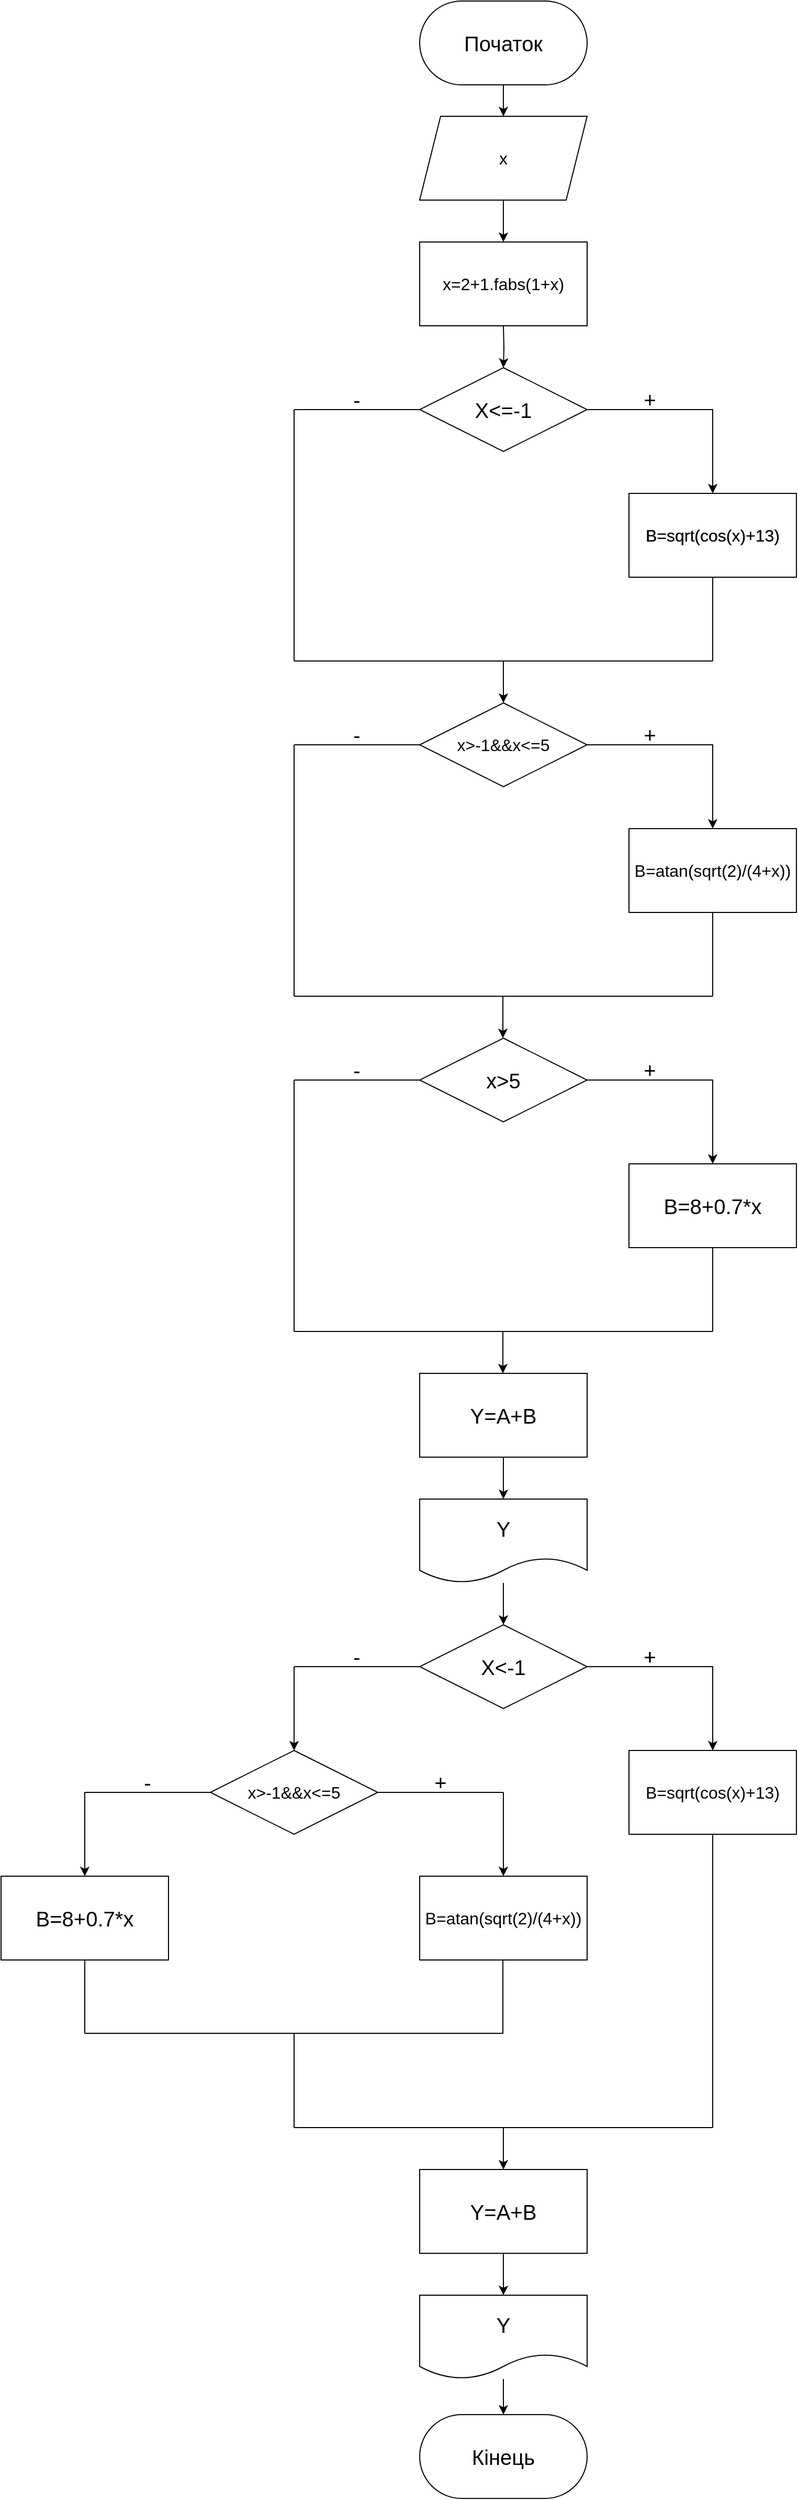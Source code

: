 <mxfile version="13.8.0" type="device"><diagram id="Vyx6QPUWpkuk-WnpQDff" name="Page-1"><mxGraphModel dx="2249" dy="1876" grid="1" gridSize="10" guides="1" tooltips="1" connect="1" arrows="1" fold="1" page="1" pageScale="1" pageWidth="827" pageHeight="1169" math="0" shadow="0"><root><mxCell id="0"/><mxCell id="1" parent="0"/><mxCell id="sisXh1ArcvwiNQzYtO9X-1" value="Кінець" style="rounded=1;whiteSpace=wrap;html=1;arcSize=50;fontSize=20;" parent="1" vertex="1"><mxGeometry x="240" y="1674" width="160" height="80" as="geometry"/></mxCell><mxCell id="sisXh1ArcvwiNQzYtO9X-19" value="" style="edgeStyle=orthogonalEdgeStyle;rounded=0;orthogonalLoop=1;jettySize=auto;html=1;fontFamily=Helvetica;fontSize=16;" parent="1" target="sisXh1ArcvwiNQzYtO9X-10" edge="1"><mxGeometry relative="1" as="geometry"><mxPoint x="320" y="-320" as="sourcePoint"/></mxGeometry></mxCell><mxCell id="sisXh1ArcvwiNQzYtO9X-21" value="" style="edgeStyle=orthogonalEdgeStyle;rounded=0;orthogonalLoop=1;jettySize=auto;html=1;fontFamily=Helvetica;fontSize=16;" parent="1" source="sisXh1ArcvwiNQzYtO9X-10" target="sisXh1ArcvwiNQzYtO9X-20" edge="1"><mxGeometry relative="1" as="geometry"/></mxCell><mxCell id="sisXh1ArcvwiNQzYtO9X-10" value="X&amp;lt;=-1" style="rhombus;whiteSpace=wrap;html=1;fillColor=none;fontFamily=Helvetica;fontSize=20;" parent="1" vertex="1"><mxGeometry x="240" y="-280" width="160" height="80" as="geometry"/></mxCell><mxCell id="sisXh1ArcvwiNQzYtO9X-18" value="" style="edgeStyle=orthogonalEdgeStyle;rounded=0;orthogonalLoop=1;jettySize=auto;html=1;fontFamily=Helvetica;fontSize=16;" parent="1" source="sisXh1ArcvwiNQzYtO9X-16" edge="1"><mxGeometry relative="1" as="geometry"><mxPoint x="320" y="-400" as="targetPoint"/></mxGeometry></mxCell><mxCell id="sisXh1ArcvwiNQzYtO9X-16" value="x" style="shape=parallelogram;perimeter=parallelogramPerimeter;whiteSpace=wrap;html=1;fixedSize=1;fillColor=none;fontFamily=Helvetica;fontSize=16;" parent="1" vertex="1"><mxGeometry x="240" y="-520" width="160" height="80" as="geometry"/></mxCell><mxCell id="sisXh1ArcvwiNQzYtO9X-20" value="B=sqrt(cos(x)+13)" style="whiteSpace=wrap;html=1;fontSize=16;fillColor=none;" parent="1" vertex="1"><mxGeometry x="440" y="-160" width="160" height="80" as="geometry"/></mxCell><mxCell id="sisXh1ArcvwiNQzYtO9X-22" value="x=2+1.fabs(1+x)" style="rounded=0;whiteSpace=wrap;html=1;fillColor=none;fontFamily=Helvetica;fontSize=16;" parent="1" vertex="1"><mxGeometry x="240" y="-400" width="160" height="80" as="geometry"/></mxCell><mxCell id="sisXh1ArcvwiNQzYtO9X-23" value="+" style="text;html=1;strokeColor=none;fillColor=none;align=center;verticalAlign=middle;whiteSpace=wrap;rounded=0;fontFamily=Helvetica;fontSize=20;" parent="1" vertex="1"><mxGeometry x="440" y="-260" width="40" height="20" as="geometry"/></mxCell><mxCell id="sisXh1ArcvwiNQzYtO9X-55" style="edgeStyle=orthogonalEdgeStyle;rounded=0;orthogonalLoop=1;jettySize=auto;html=1;entryX=0.5;entryY=0;entryDx=0;entryDy=0;fontFamily=Helvetica;fontSize=20;" parent="1" source="sisXh1ArcvwiNQzYtO9X-27" target="sisXh1ArcvwiNQzYtO9X-35" edge="1"><mxGeometry relative="1" as="geometry"/></mxCell><mxCell id="sisXh1ArcvwiNQzYtO9X-27" value="x&amp;gt;-1&amp;amp;&amp;amp;x&amp;lt;=5" style="rhombus;whiteSpace=wrap;html=1;fillColor=none;fontFamily=Helvetica;fontSize=16;" parent="1" vertex="1"><mxGeometry x="240" y="40" width="160" height="80" as="geometry"/></mxCell><mxCell id="sisXh1ArcvwiNQzYtO9X-29" value="" style="endArrow=none;html=1;fontFamily=Helvetica;fontSize=20;entryX=0;entryY=0.5;entryDx=0;entryDy=0;" parent="1" edge="1"><mxGeometry width="50" height="50" relative="1" as="geometry"><mxPoint x="120" y="-240" as="sourcePoint"/><mxPoint x="240" y="-240" as="targetPoint"/></mxGeometry></mxCell><mxCell id="sisXh1ArcvwiNQzYtO9X-30" value="" style="endArrow=none;html=1;fontFamily=Helvetica;fontSize=20;" parent="1" edge="1"><mxGeometry width="50" height="50" relative="1" as="geometry"><mxPoint x="120" as="sourcePoint"/><mxPoint x="120" y="-240" as="targetPoint"/></mxGeometry></mxCell><mxCell id="sisXh1ArcvwiNQzYtO9X-31" value="" style="endArrow=classic;html=1;fontFamily=Helvetica;fontSize=20;entryX=0.5;entryY=0;entryDx=0;entryDy=0;" parent="1" target="sisXh1ArcvwiNQzYtO9X-27" edge="1"><mxGeometry width="50" height="50" relative="1" as="geometry"><mxPoint x="320" as="sourcePoint"/><mxPoint x="360" y="-10" as="targetPoint"/></mxGeometry></mxCell><mxCell id="sisXh1ArcvwiNQzYtO9X-32" value="" style="endArrow=none;html=1;fontFamily=Helvetica;fontSize=20;" parent="1" edge="1"><mxGeometry width="50" height="50" relative="1" as="geometry"><mxPoint x="120" as="sourcePoint"/><mxPoint x="520" as="targetPoint"/></mxGeometry></mxCell><mxCell id="sisXh1ArcvwiNQzYtO9X-33" value="" style="endArrow=none;html=1;fontFamily=Helvetica;fontSize=20;entryX=0.5;entryY=1;entryDx=0;entryDy=0;" parent="1" target="sisXh1ArcvwiNQzYtO9X-20" edge="1"><mxGeometry width="50" height="50" relative="1" as="geometry"><mxPoint x="520" as="sourcePoint"/><mxPoint x="540" y="-60" as="targetPoint"/></mxGeometry></mxCell><mxCell id="sisXh1ArcvwiNQzYtO9X-34" value="-" style="text;html=1;strokeColor=none;fillColor=none;align=center;verticalAlign=middle;whiteSpace=wrap;rounded=0;fontFamily=Helvetica;fontSize=20;" parent="1" vertex="1"><mxGeometry x="160" y="-260" width="40" height="20" as="geometry"/></mxCell><mxCell id="sisXh1ArcvwiNQzYtO9X-35" value="B=atan(sqrt(2)/(4+x))" style="whiteSpace=wrap;html=1;fontSize=16;fillColor=none;" parent="1" vertex="1"><mxGeometry x="440" y="160" width="160" height="80" as="geometry"/></mxCell><mxCell id="sisXh1ArcvwiNQzYtO9X-37" value="" style="endArrow=none;html=1;fontFamily=Helvetica;fontSize=20;entryX=0;entryY=0.5;entryDx=0;entryDy=0;" parent="1" target="sisXh1ArcvwiNQzYtO9X-27" edge="1"><mxGeometry width="50" height="50" relative="1" as="geometry"><mxPoint x="120" y="80" as="sourcePoint"/><mxPoint x="240" y="120" as="targetPoint"/><Array as="points"/></mxGeometry></mxCell><mxCell id="sisXh1ArcvwiNQzYtO9X-38" value="" style="endArrow=none;html=1;fontFamily=Helvetica;fontSize=20;" parent="1" edge="1"><mxGeometry width="50" height="50" relative="1" as="geometry"><mxPoint x="120" y="320" as="sourcePoint"/><mxPoint x="120" y="80" as="targetPoint"/></mxGeometry></mxCell><mxCell id="sisXh1ArcvwiNQzYtO9X-39" value="" style="endArrow=none;html=1;fontFamily=Helvetica;fontSize=20;entryX=0.5;entryY=1;entryDx=0;entryDy=0;" parent="1" target="sisXh1ArcvwiNQzYtO9X-35" edge="1"><mxGeometry width="50" height="50" relative="1" as="geometry"><mxPoint x="520" y="320" as="sourcePoint"/><mxPoint x="550" y="290" as="targetPoint"/></mxGeometry></mxCell><mxCell id="sisXh1ArcvwiNQzYtO9X-40" value="" style="endArrow=none;html=1;fontFamily=Helvetica;fontSize=20;" parent="1" edge="1"><mxGeometry width="50" height="50" relative="1" as="geometry"><mxPoint x="120" y="320" as="sourcePoint"/><mxPoint x="520" y="320" as="targetPoint"/></mxGeometry></mxCell><mxCell id="sisXh1ArcvwiNQzYtO9X-41" value="" style="endArrow=classic;html=1;fontFamily=Helvetica;fontSize=20;" parent="1" edge="1"><mxGeometry width="50" height="50" relative="1" as="geometry"><mxPoint x="319.5" y="320" as="sourcePoint"/><mxPoint x="319.5" y="360" as="targetPoint"/></mxGeometry></mxCell><mxCell id="sisXh1ArcvwiNQzYtO9X-42" value="+" style="text;html=1;strokeColor=none;fillColor=none;align=center;verticalAlign=middle;whiteSpace=wrap;rounded=0;fontFamily=Helvetica;fontSize=20;" parent="1" vertex="1"><mxGeometry x="440" y="60" width="40" height="20" as="geometry"/></mxCell><mxCell id="sisXh1ArcvwiNQzYtO9X-44" value="-" style="text;html=1;strokeColor=none;fillColor=none;align=center;verticalAlign=middle;whiteSpace=wrap;rounded=0;fontFamily=Helvetica;fontSize=20;" parent="1" vertex="1"><mxGeometry x="160" y="60" width="40" height="20" as="geometry"/></mxCell><mxCell id="sisXh1ArcvwiNQzYtO9X-56" style="edgeStyle=orthogonalEdgeStyle;rounded=0;orthogonalLoop=1;jettySize=auto;html=1;entryX=0.5;entryY=0;entryDx=0;entryDy=0;fontFamily=Helvetica;fontSize=20;" parent="1" source="sisXh1ArcvwiNQzYtO9X-45" target="sisXh1ArcvwiNQzYtO9X-46" edge="1"><mxGeometry relative="1" as="geometry"/></mxCell><mxCell id="sisXh1ArcvwiNQzYtO9X-45" value="x&amp;gt;5" style="rhombus;whiteSpace=wrap;html=1;fillColor=none;fontFamily=Helvetica;fontSize=20;" parent="1" vertex="1"><mxGeometry x="240" y="360" width="160" height="80" as="geometry"/></mxCell><mxCell id="sisXh1ArcvwiNQzYtO9X-46" value="B=8+0.7*x" style="whiteSpace=wrap;html=1;fontSize=20;fillColor=none;" parent="1" vertex="1"><mxGeometry x="440" y="480" width="160" height="80" as="geometry"/></mxCell><mxCell id="sisXh1ArcvwiNQzYtO9X-48" value="" style="endArrow=none;html=1;fontFamily=Helvetica;fontSize=20;" parent="1" target="sisXh1ArcvwiNQzYtO9X-45" edge="1"><mxGeometry width="50" height="50" relative="1" as="geometry"><mxPoint x="120" y="400" as="sourcePoint"/><mxPoint x="240" y="420" as="targetPoint"/></mxGeometry></mxCell><mxCell id="sisXh1ArcvwiNQzYtO9X-49" value="" style="endArrow=none;html=1;fontFamily=Helvetica;fontSize=20;" parent="1" edge="1"><mxGeometry width="50" height="50" relative="1" as="geometry"><mxPoint x="120" y="640" as="sourcePoint"/><mxPoint x="120" y="400" as="targetPoint"/></mxGeometry></mxCell><mxCell id="sisXh1ArcvwiNQzYtO9X-51" value="" style="endArrow=none;html=1;fontFamily=Helvetica;fontSize=20;" parent="1" edge="1"><mxGeometry width="50" height="50" relative="1" as="geometry"><mxPoint x="120" y="640" as="sourcePoint"/><mxPoint x="520" y="640" as="targetPoint"/></mxGeometry></mxCell><mxCell id="sisXh1ArcvwiNQzYtO9X-52" value="" style="endArrow=classic;html=1;fontFamily=Helvetica;fontSize=20;" parent="1" edge="1"><mxGeometry width="50" height="50" relative="1" as="geometry"><mxPoint x="319.5" y="640" as="sourcePoint"/><mxPoint x="319.5" y="680" as="targetPoint"/></mxGeometry></mxCell><mxCell id="sisXh1ArcvwiNQzYtO9X-57" value="" style="endArrow=none;html=1;fontFamily=Helvetica;fontSize=20;entryX=0.5;entryY=1;entryDx=0;entryDy=0;" parent="1" target="sisXh1ArcvwiNQzYtO9X-46" edge="1"><mxGeometry width="50" height="50" relative="1" as="geometry"><mxPoint x="520" y="640" as="sourcePoint"/><mxPoint x="550" y="580" as="targetPoint"/></mxGeometry></mxCell><mxCell id="sisXh1ArcvwiNQzYtO9X-58" value="+" style="text;html=1;strokeColor=none;fillColor=none;align=center;verticalAlign=middle;whiteSpace=wrap;rounded=0;fontFamily=Helvetica;fontSize=20;" parent="1" vertex="1"><mxGeometry x="440" y="380" width="40" height="20" as="geometry"/></mxCell><mxCell id="sisXh1ArcvwiNQzYtO9X-59" value="-" style="text;html=1;strokeColor=none;fillColor=none;align=center;verticalAlign=middle;whiteSpace=wrap;rounded=0;fontFamily=Helvetica;fontSize=20;" parent="1" vertex="1"><mxGeometry x="160" y="380" width="40" height="20" as="geometry"/></mxCell><mxCell id="sisXh1ArcvwiNQzYtO9X-62" value="" style="edgeStyle=orthogonalEdgeStyle;rounded=0;orthogonalLoop=1;jettySize=auto;html=1;fontFamily=Helvetica;fontSize=20;" parent="1" source="sisXh1ArcvwiNQzYtO9X-60" target="sisXh1ArcvwiNQzYtO9X-61" edge="1"><mxGeometry relative="1" as="geometry"/></mxCell><mxCell id="sisXh1ArcvwiNQzYtO9X-60" value="Y=A+B" style="rounded=0;whiteSpace=wrap;html=1;fillColor=none;fontFamily=Helvetica;fontSize=20;" parent="1" vertex="1"><mxGeometry x="240" y="680" width="160" height="80" as="geometry"/></mxCell><mxCell id="sisXh1ArcvwiNQzYtO9X-65" style="edgeStyle=orthogonalEdgeStyle;rounded=0;orthogonalLoop=1;jettySize=auto;html=1;entryX=0.5;entryY=0;entryDx=0;entryDy=0;fontFamily=Helvetica;fontSize=20;" parent="1" source="sisXh1ArcvwiNQzYtO9X-61" target="sisXh1ArcvwiNQzYtO9X-63" edge="1"><mxGeometry relative="1" as="geometry"/></mxCell><mxCell id="sisXh1ArcvwiNQzYtO9X-61" value="Y" style="shape=document;whiteSpace=wrap;html=1;boundedLbl=1;fillColor=none;fontFamily=Helvetica;fontSize=20;" parent="1" vertex="1"><mxGeometry x="240" y="800" width="160" height="80" as="geometry"/></mxCell><mxCell id="sisXh1ArcvwiNQzYtO9X-67" style="edgeStyle=orthogonalEdgeStyle;rounded=0;orthogonalLoop=1;jettySize=auto;html=1;entryX=0.5;entryY=0;entryDx=0;entryDy=0;fontFamily=Helvetica;fontSize=20;" parent="1" source="sisXh1ArcvwiNQzYtO9X-63" target="sisXh1ArcvwiNQzYtO9X-66" edge="1"><mxGeometry relative="1" as="geometry"/></mxCell><mxCell id="sisXh1ArcvwiNQzYtO9X-63" value="X&amp;lt;-1" style="rhombus;whiteSpace=wrap;html=1;fillColor=none;fontFamily=Helvetica;fontSize=20;" parent="1" vertex="1"><mxGeometry x="240" y="920" width="160" height="80" as="geometry"/></mxCell><mxCell id="sisXh1ArcvwiNQzYtO9X-66" value="" style="rounded=0;whiteSpace=wrap;html=1;fillColor=none;fontFamily=Helvetica;fontSize=20;" parent="1" vertex="1"><mxGeometry x="440" y="1040" width="160" height="80" as="geometry"/></mxCell><mxCell id="sisXh1ArcvwiNQzYtO9X-69" value="+" style="text;html=1;strokeColor=none;fillColor=none;align=center;verticalAlign=middle;whiteSpace=wrap;rounded=0;fontFamily=Helvetica;fontSize=20;" parent="1" vertex="1"><mxGeometry x="440" y="940" width="40" height="20" as="geometry"/></mxCell><mxCell id="sisXh1ArcvwiNQzYtO9X-70" value="-" style="text;html=1;strokeColor=none;fillColor=none;align=center;verticalAlign=middle;whiteSpace=wrap;rounded=0;fontFamily=Helvetica;fontSize=20;" parent="1" vertex="1"><mxGeometry x="160" y="940" width="40" height="20" as="geometry"/></mxCell><mxCell id="sisXh1ArcvwiNQzYtO9X-71" value="B=sqrt(cos(x)+13)" style="whiteSpace=wrap;html=1;fontSize=16;fillColor=none;" parent="1" vertex="1"><mxGeometry x="440" y="-160" width="160" height="80" as="geometry"/></mxCell><mxCell id="sisXh1ArcvwiNQzYtO9X-72" value="B=sqrt(cos(x)+13)" style="whiteSpace=wrap;html=1;fontSize=16;fillColor=none;" parent="1" vertex="1"><mxGeometry x="440" y="1040" width="160" height="80" as="geometry"/></mxCell><mxCell id="sisXh1ArcvwiNQzYtO9X-73" value="" style="endArrow=none;html=1;fontFamily=Helvetica;fontSize=20;" parent="1" edge="1"><mxGeometry width="50" height="50" relative="1" as="geometry"><mxPoint x="120" y="960" as="sourcePoint"/><mxPoint x="240" y="960" as="targetPoint"/></mxGeometry></mxCell><mxCell id="sisXh1ArcvwiNQzYtO9X-76" value="" style="endArrow=classic;html=1;fontFamily=Helvetica;fontSize=20;" parent="1" edge="1"><mxGeometry width="50" height="50" relative="1" as="geometry"><mxPoint x="120" y="960" as="sourcePoint"/><mxPoint x="120" y="1040" as="targetPoint"/></mxGeometry></mxCell><mxCell id="sisXh1ArcvwiNQzYtO9X-79" value="x&amp;gt;-1&amp;amp;&amp;amp;x&amp;lt;=5" style="rhombus;whiteSpace=wrap;html=1;fillColor=none;fontFamily=Helvetica;fontSize=16;" parent="1" vertex="1"><mxGeometry x="40" y="1040" width="160" height="80" as="geometry"/></mxCell><mxCell id="sisXh1ArcvwiNQzYtO9X-80" value="" style="endArrow=none;html=1;fontFamily=Helvetica;fontSize=20;exitX=1;exitY=0.5;exitDx=0;exitDy=0;" parent="1" source="sisXh1ArcvwiNQzYtO9X-79" edge="1"><mxGeometry width="50" height="50" relative="1" as="geometry"><mxPoint x="220" y="1100" as="sourcePoint"/><mxPoint x="320" y="1080" as="targetPoint"/></mxGeometry></mxCell><mxCell id="sisXh1ArcvwiNQzYtO9X-81" value="" style="endArrow=classic;html=1;fontFamily=Helvetica;fontSize=20;" parent="1" edge="1"><mxGeometry width="50" height="50" relative="1" as="geometry"><mxPoint x="320" y="1080" as="sourcePoint"/><mxPoint x="320" y="1160" as="targetPoint"/></mxGeometry></mxCell><mxCell id="sisXh1ArcvwiNQzYtO9X-82" value="B=atan(sqrt(2)/(4+x))" style="whiteSpace=wrap;html=1;fontSize=16;fillColor=none;" parent="1" vertex="1"><mxGeometry x="240" y="1160" width="160" height="80" as="geometry"/></mxCell><mxCell id="sisXh1ArcvwiNQzYtO9X-83" value="+" style="text;html=1;strokeColor=none;fillColor=none;align=center;verticalAlign=middle;whiteSpace=wrap;rounded=0;fontFamily=Helvetica;fontSize=20;" parent="1" vertex="1"><mxGeometry x="440" y="940" width="40" height="20" as="geometry"/></mxCell><mxCell id="sisXh1ArcvwiNQzYtO9X-84" value="+" style="text;html=1;strokeColor=none;fillColor=none;align=center;verticalAlign=middle;whiteSpace=wrap;rounded=0;fontFamily=Helvetica;fontSize=20;" parent="1" vertex="1"><mxGeometry x="240" y="1060" width="40" height="20" as="geometry"/></mxCell><mxCell id="sisXh1ArcvwiNQzYtO9X-85" value="" style="endArrow=none;html=1;fontFamily=Helvetica;fontSize=20;entryX=0;entryY=0.5;entryDx=0;entryDy=0;" parent="1" target="sisXh1ArcvwiNQzYtO9X-79" edge="1"><mxGeometry width="50" height="50" relative="1" as="geometry"><mxPoint x="-80" y="1080" as="sourcePoint"/><mxPoint x="40" y="1060" as="targetPoint"/></mxGeometry></mxCell><mxCell id="sisXh1ArcvwiNQzYtO9X-86" value="B=8+0.7*x" style="whiteSpace=wrap;html=1;fontSize=20;fillColor=none;" parent="1" vertex="1"><mxGeometry x="-160" y="1160" width="160" height="80" as="geometry"/></mxCell><mxCell id="sisXh1ArcvwiNQzYtO9X-87" value="" style="endArrow=classic;html=1;fontFamily=Helvetica;fontSize=20;entryX=0.5;entryY=0;entryDx=0;entryDy=0;" parent="1" target="sisXh1ArcvwiNQzYtO9X-86" edge="1"><mxGeometry width="50" height="50" relative="1" as="geometry"><mxPoint x="-80" y="1080" as="sourcePoint"/><mxPoint x="-30" y="1030" as="targetPoint"/></mxGeometry></mxCell><mxCell id="sisXh1ArcvwiNQzYtO9X-88" value="-" style="text;html=1;strokeColor=none;fillColor=none;align=center;verticalAlign=middle;whiteSpace=wrap;rounded=0;fontFamily=Helvetica;fontSize=20;" parent="1" vertex="1"><mxGeometry x="-40" y="1060" width="40" height="20" as="geometry"/></mxCell><mxCell id="sisXh1ArcvwiNQzYtO9X-97" value="" style="edgeStyle=orthogonalEdgeStyle;rounded=0;orthogonalLoop=1;jettySize=auto;html=1;fontFamily=Helvetica;fontSize=20;" parent="1" source="sisXh1ArcvwiNQzYtO9X-89" target="sisXh1ArcvwiNQzYtO9X-96" edge="1"><mxGeometry relative="1" as="geometry"/></mxCell><mxCell id="sisXh1ArcvwiNQzYtO9X-89" value="Y=A+B" style="rounded=0;whiteSpace=wrap;html=1;fillColor=none;fontFamily=Helvetica;fontSize=20;" parent="1" vertex="1"><mxGeometry x="240" y="1440" width="160" height="80" as="geometry"/></mxCell><mxCell id="sisXh1ArcvwiNQzYtO9X-92" value="" style="endArrow=classic;html=1;fontFamily=Helvetica;fontSize=20;entryX=0.5;entryY=0;entryDx=0;entryDy=0;" parent="1" target="sisXh1ArcvwiNQzYtO9X-89" edge="1"><mxGeometry width="50" height="50" relative="1" as="geometry"><mxPoint x="320" y="1400" as="sourcePoint"/><mxPoint x="350" y="1400" as="targetPoint"/></mxGeometry></mxCell><mxCell id="sisXh1ArcvwiNQzYtO9X-95" value="" style="endArrow=none;html=1;fontFamily=Helvetica;fontSize=20;entryX=0.5;entryY=1;entryDx=0;entryDy=0;" parent="1" target="sisXh1ArcvwiNQzYtO9X-72" edge="1"><mxGeometry width="50" height="50" relative="1" as="geometry"><mxPoint x="520" y="1400" as="sourcePoint"/><mxPoint x="590" y="1190" as="targetPoint"/></mxGeometry></mxCell><mxCell id="sisXh1ArcvwiNQzYtO9X-99" value="" style="edgeStyle=orthogonalEdgeStyle;rounded=0;orthogonalLoop=1;jettySize=auto;html=1;fontFamily=Helvetica;fontSize=20;" parent="1" source="sisXh1ArcvwiNQzYtO9X-96" target="sisXh1ArcvwiNQzYtO9X-1" edge="1"><mxGeometry relative="1" as="geometry"/></mxCell><mxCell id="sisXh1ArcvwiNQzYtO9X-96" value="Y" style="shape=document;whiteSpace=wrap;html=1;boundedLbl=1;fillColor=none;fontFamily=Helvetica;fontSize=20;" parent="1" vertex="1"><mxGeometry x="240" y="1560" width="160" height="80" as="geometry"/></mxCell><mxCell id="MIGV9d79ay-jwcqS79ZL-1" value="" style="edgeStyle=orthogonalEdgeStyle;rounded=0;orthogonalLoop=1;jettySize=auto;html=1;fontFamily=Helvetica;fontSize=20;" edge="1" parent="1" source="sisXh1ArcvwiNQzYtO9X-98" target="sisXh1ArcvwiNQzYtO9X-16"><mxGeometry relative="1" as="geometry"/></mxCell><mxCell id="sisXh1ArcvwiNQzYtO9X-98" value="Початок" style="rounded=1;whiteSpace=wrap;html=1;arcSize=50;fontSize=20;" parent="1" vertex="1"><mxGeometry x="240" y="-630" width="160" height="80" as="geometry"/></mxCell><mxCell id="sisXh1ArcvwiNQzYtO9X-100" value="" style="endArrow=none;html=1;fontFamily=Helvetica;fontSize=20;entryX=0.5;entryY=1;entryDx=0;entryDy=0;" parent="1" target="sisXh1ArcvwiNQzYtO9X-86" edge="1"><mxGeometry width="50" height="50" relative="1" as="geometry"><mxPoint x="-80" y="1310" as="sourcePoint"/><mxPoint x="-50" y="1260" as="targetPoint"/></mxGeometry></mxCell><mxCell id="sisXh1ArcvwiNQzYtO9X-101" value="" style="endArrow=none;html=1;fontFamily=Helvetica;fontSize=20;entryX=0.5;entryY=1;entryDx=0;entryDy=0;" parent="1" edge="1"><mxGeometry width="50" height="50" relative="1" as="geometry"><mxPoint x="319.5" y="1310" as="sourcePoint"/><mxPoint x="319.5" y="1240" as="targetPoint"/></mxGeometry></mxCell><mxCell id="sisXh1ArcvwiNQzYtO9X-102" value="" style="endArrow=none;html=1;fontFamily=Helvetica;fontSize=20;" parent="1" edge="1"><mxGeometry width="50" height="50" relative="1" as="geometry"><mxPoint x="-80" y="1310" as="sourcePoint"/><mxPoint x="320" y="1310" as="targetPoint"/></mxGeometry></mxCell><mxCell id="sisXh1ArcvwiNQzYtO9X-103" value="" style="endArrow=none;html=1;fontFamily=Helvetica;fontSize=20;" parent="1" edge="1"><mxGeometry width="50" height="50" relative="1" as="geometry"><mxPoint x="120" y="1400" as="sourcePoint"/><mxPoint x="120" y="1310" as="targetPoint"/></mxGeometry></mxCell><mxCell id="sisXh1ArcvwiNQzYtO9X-104" value="" style="endArrow=none;html=1;fontFamily=Helvetica;fontSize=20;" parent="1" edge="1"><mxGeometry width="50" height="50" relative="1" as="geometry"><mxPoint x="120" y="1400" as="sourcePoint"/><mxPoint x="520" y="1400" as="targetPoint"/></mxGeometry></mxCell></root></mxGraphModel></diagram></mxfile>